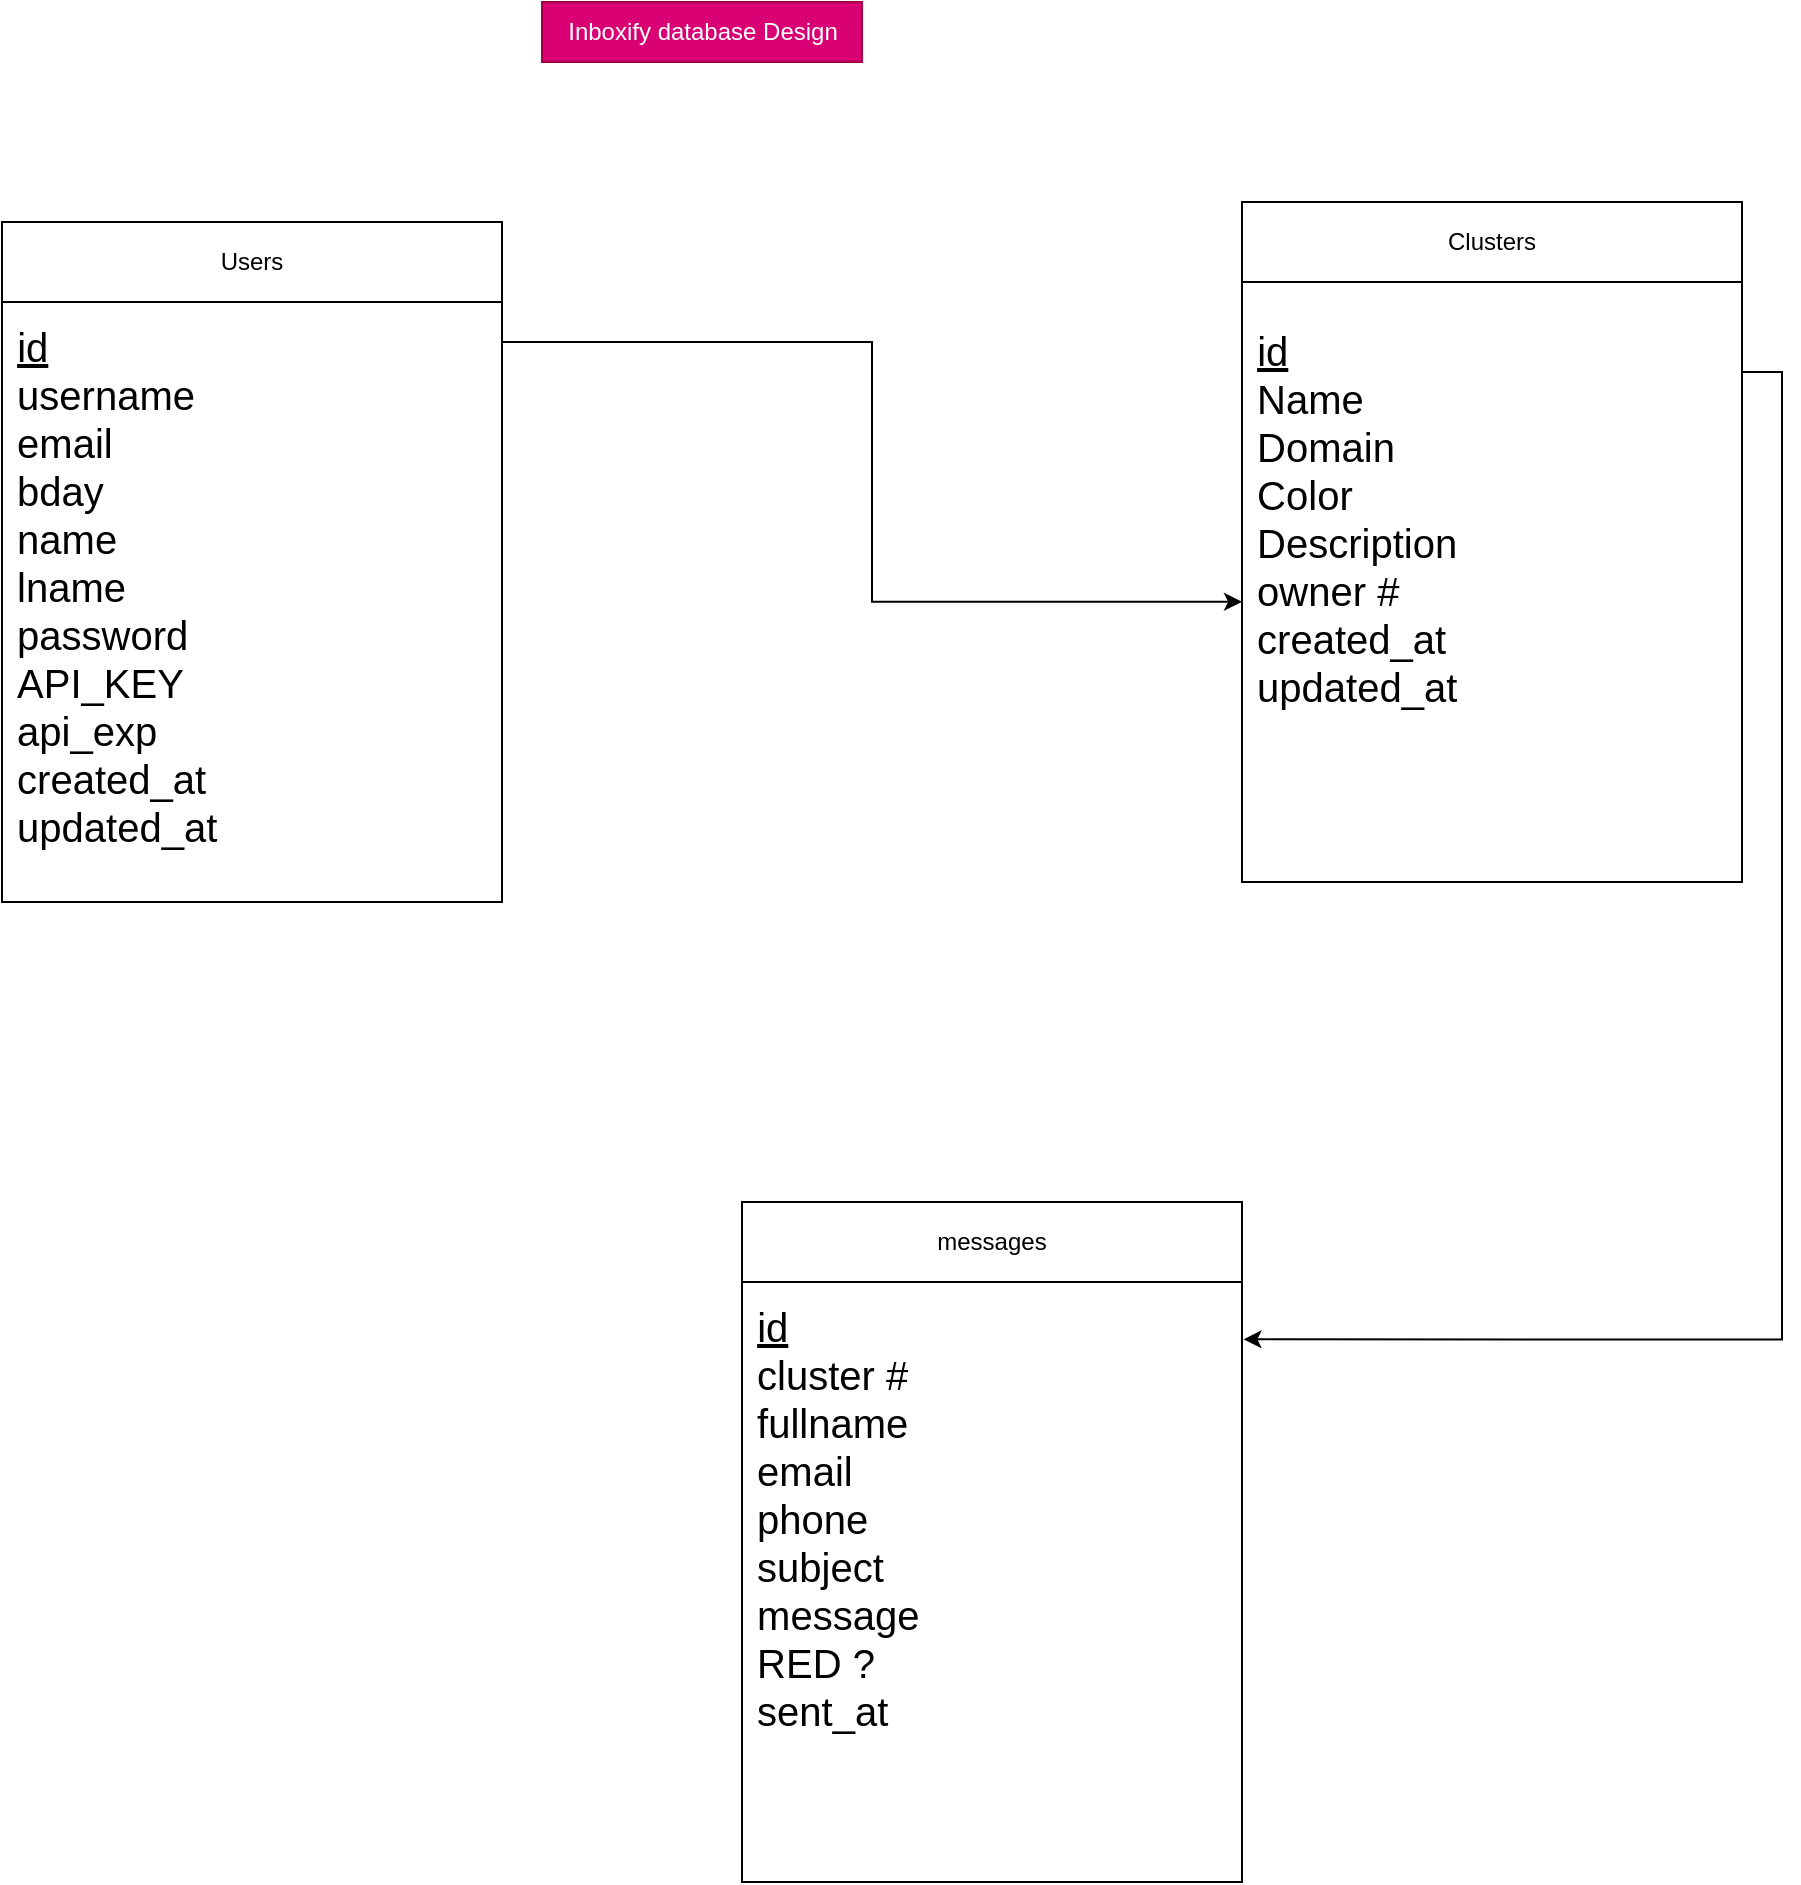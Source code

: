 <mxfile version="21.3.2" type="github">
  <diagram name="Page-1" id="OwvM6_rAIq4jk0VpodGS">
    <mxGraphModel dx="1193" dy="720" grid="1" gridSize="10" guides="1" tooltips="1" connect="1" arrows="1" fold="1" page="1" pageScale="1" pageWidth="850" pageHeight="1100" math="0" shadow="0">
      <root>
        <mxCell id="0" />
        <mxCell id="1" parent="0" />
        <mxCell id="KkP1DPNossI2hUXs8QKi-1" value="Inboxify database Design" style="text;html=1;align=center;verticalAlign=middle;resizable=0;points=[];autosize=1;strokeColor=#A50040;fillColor=#d80073;fontColor=#ffffff;" vertex="1" parent="1">
          <mxGeometry x="300" y="60" width="160" height="30" as="geometry" />
        </mxCell>
        <mxCell id="KkP1DPNossI2hUXs8QKi-8" style="edgeStyle=orthogonalEdgeStyle;rounded=0;orthogonalLoop=1;jettySize=auto;html=1;exitX=1;exitY=0.25;exitDx=0;exitDy=0;entryX=0;entryY=0.588;entryDx=0;entryDy=0;entryPerimeter=0;" edge="1" parent="1" source="KkP1DPNossI2hUXs8QKi-2" target="KkP1DPNossI2hUXs8QKi-4">
          <mxGeometry relative="1" as="geometry">
            <Array as="points">
              <mxPoint x="280" y="230" />
              <mxPoint x="465" y="230" />
              <mxPoint x="465" y="360" />
            </Array>
          </mxGeometry>
        </mxCell>
        <mxCell id="KkP1DPNossI2hUXs8QKi-2" value="&lt;font style=&quot;font-size: 20px;&quot;&gt;&lt;u&gt;&lt;br&gt;&lt;br&gt;&lt;/u&gt;&amp;nbsp;&lt;u&gt;id&lt;br&gt;&lt;/u&gt;&amp;nbsp;username&amp;nbsp;&lt;br&gt;&amp;nbsp;email&lt;br&gt;&amp;nbsp;bday&lt;br&gt;&lt;/font&gt;&lt;div style=&quot;font-size: 20px;&quot;&gt;&lt;font style=&quot;font-size: 20px;&quot;&gt;&amp;nbsp;name&lt;/font&gt;&lt;/div&gt;&lt;div style=&quot;font-size: 20px;&quot;&gt;&lt;font style=&quot;font-size: 20px;&quot;&gt;&amp;nbsp;lname&lt;/font&gt;&lt;/div&gt;&lt;div style=&quot;font-size: 20px;&quot;&gt;&amp;nbsp;password&lt;/div&gt;&lt;div style=&quot;font-size: 20px;&quot;&gt;&amp;nbsp;API_KEY&lt;/div&gt;&lt;div style=&quot;font-size: 20px;&quot;&gt;&amp;nbsp;api_exp&lt;/div&gt;&lt;div style=&quot;font-size: 20px;&quot;&gt;&amp;nbsp;created_at&lt;/div&gt;&lt;div style=&quot;font-size: 20px;&quot;&gt;&amp;nbsp;updated_at&lt;/div&gt;&lt;div style=&quot;font-size: 20px;&quot;&gt;&amp;nbsp;&lt;/div&gt;" style="rounded=0;whiteSpace=wrap;html=1;align=left;" vertex="1" parent="1">
          <mxGeometry x="30" y="170" width="250" height="340" as="geometry" />
        </mxCell>
        <mxCell id="KkP1DPNossI2hUXs8QKi-3" value="Users" style="rounded=0;whiteSpace=wrap;html=1;" vertex="1" parent="1">
          <mxGeometry x="30" y="170" width="250" height="40" as="geometry" />
        </mxCell>
        <mxCell id="KkP1DPNossI2hUXs8QKi-9" style="edgeStyle=orthogonalEdgeStyle;rounded=0;orthogonalLoop=1;jettySize=auto;html=1;exitX=1;exitY=0.25;exitDx=0;exitDy=0;entryX=1.003;entryY=0.202;entryDx=0;entryDy=0;entryPerimeter=0;" edge="1" parent="1" source="KkP1DPNossI2hUXs8QKi-4" target="KkP1DPNossI2hUXs8QKi-6">
          <mxGeometry relative="1" as="geometry" />
        </mxCell>
        <mxCell id="KkP1DPNossI2hUXs8QKi-4" value="&lt;font style=&quot;font-size: 20px;&quot;&gt;&amp;nbsp;&lt;u&gt;id&lt;br&gt;&lt;/u&gt;&amp;nbsp;Name&amp;nbsp;&lt;br&gt;&amp;nbsp;Domain&lt;br&gt;&amp;nbsp;Color&lt;br&gt;&lt;/font&gt;&lt;div style=&quot;font-size: 20px;&quot;&gt;&lt;font style=&quot;font-size: 20px;&quot;&gt;&amp;nbsp;Description&lt;/font&gt;&lt;/div&gt;&lt;div style=&quot;font-size: 20px;&quot;&gt;&lt;font style=&quot;font-size: 20px;&quot;&gt;&amp;nbsp;owner #&lt;/font&gt;&lt;/div&gt;&lt;div style=&quot;font-size: 20px;&quot;&gt;&amp;nbsp;created_at&lt;/div&gt;&lt;div style=&quot;font-size: 20px;&quot;&gt;&amp;nbsp;updated_at&lt;/div&gt;&lt;div style=&quot;font-size: 20px;&quot;&gt;&amp;nbsp;&lt;/div&gt;" style="rounded=0;whiteSpace=wrap;html=1;align=left;" vertex="1" parent="1">
          <mxGeometry x="650" y="160" width="250" height="340" as="geometry" />
        </mxCell>
        <mxCell id="KkP1DPNossI2hUXs8QKi-5" value="Clusters" style="rounded=0;whiteSpace=wrap;html=1;" vertex="1" parent="1">
          <mxGeometry x="650" y="160" width="250" height="40" as="geometry" />
        </mxCell>
        <mxCell id="KkP1DPNossI2hUXs8QKi-6" value="&lt;font style=&quot;font-size: 20px;&quot;&gt;&amp;nbsp;&lt;u&gt;id&lt;br&gt;&lt;/u&gt;&amp;nbsp;cluster #&lt;br&gt;&amp;nbsp;fullname&lt;br&gt;&amp;nbsp;email&lt;br&gt;&lt;/font&gt;&lt;div style=&quot;font-size: 20px;&quot;&gt;&lt;font style=&quot;font-size: 20px;&quot;&gt;&amp;nbsp;phone&lt;/font&gt;&lt;/div&gt;&lt;div style=&quot;font-size: 20px;&quot;&gt;&lt;font style=&quot;font-size: 20px;&quot;&gt;&amp;nbsp;subject&lt;/font&gt;&lt;/div&gt;&lt;div style=&quot;font-size: 20px;&quot;&gt;&amp;nbsp;message&lt;/div&gt;&lt;div style=&quot;font-size: 20px;&quot;&gt;&amp;nbsp;RED ?&lt;/div&gt;&lt;div style=&quot;font-size: 20px;&quot;&gt;&amp;nbsp;sent_at&lt;/div&gt;&lt;div style=&quot;font-size: 20px;&quot;&gt;&amp;nbsp;&lt;/div&gt;" style="rounded=0;whiteSpace=wrap;html=1;align=left;" vertex="1" parent="1">
          <mxGeometry x="400" y="660" width="250" height="340" as="geometry" />
        </mxCell>
        <mxCell id="KkP1DPNossI2hUXs8QKi-7" value="messages" style="rounded=0;whiteSpace=wrap;html=1;" vertex="1" parent="1">
          <mxGeometry x="400" y="660" width="250" height="40" as="geometry" />
        </mxCell>
      </root>
    </mxGraphModel>
  </diagram>
</mxfile>

